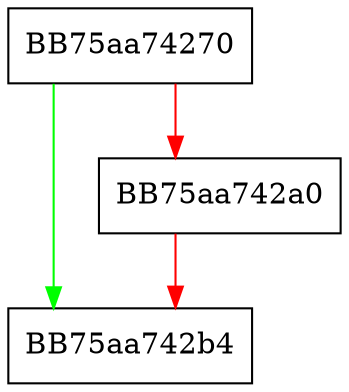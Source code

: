 digraph KERNEL32_DLL_GetCurrentThreadId {
  node [shape="box"];
  graph [splines=ortho];
  BB75aa74270 -> BB75aa742b4 [color="green"];
  BB75aa74270 -> BB75aa742a0 [color="red"];
  BB75aa742a0 -> BB75aa742b4 [color="red"];
}